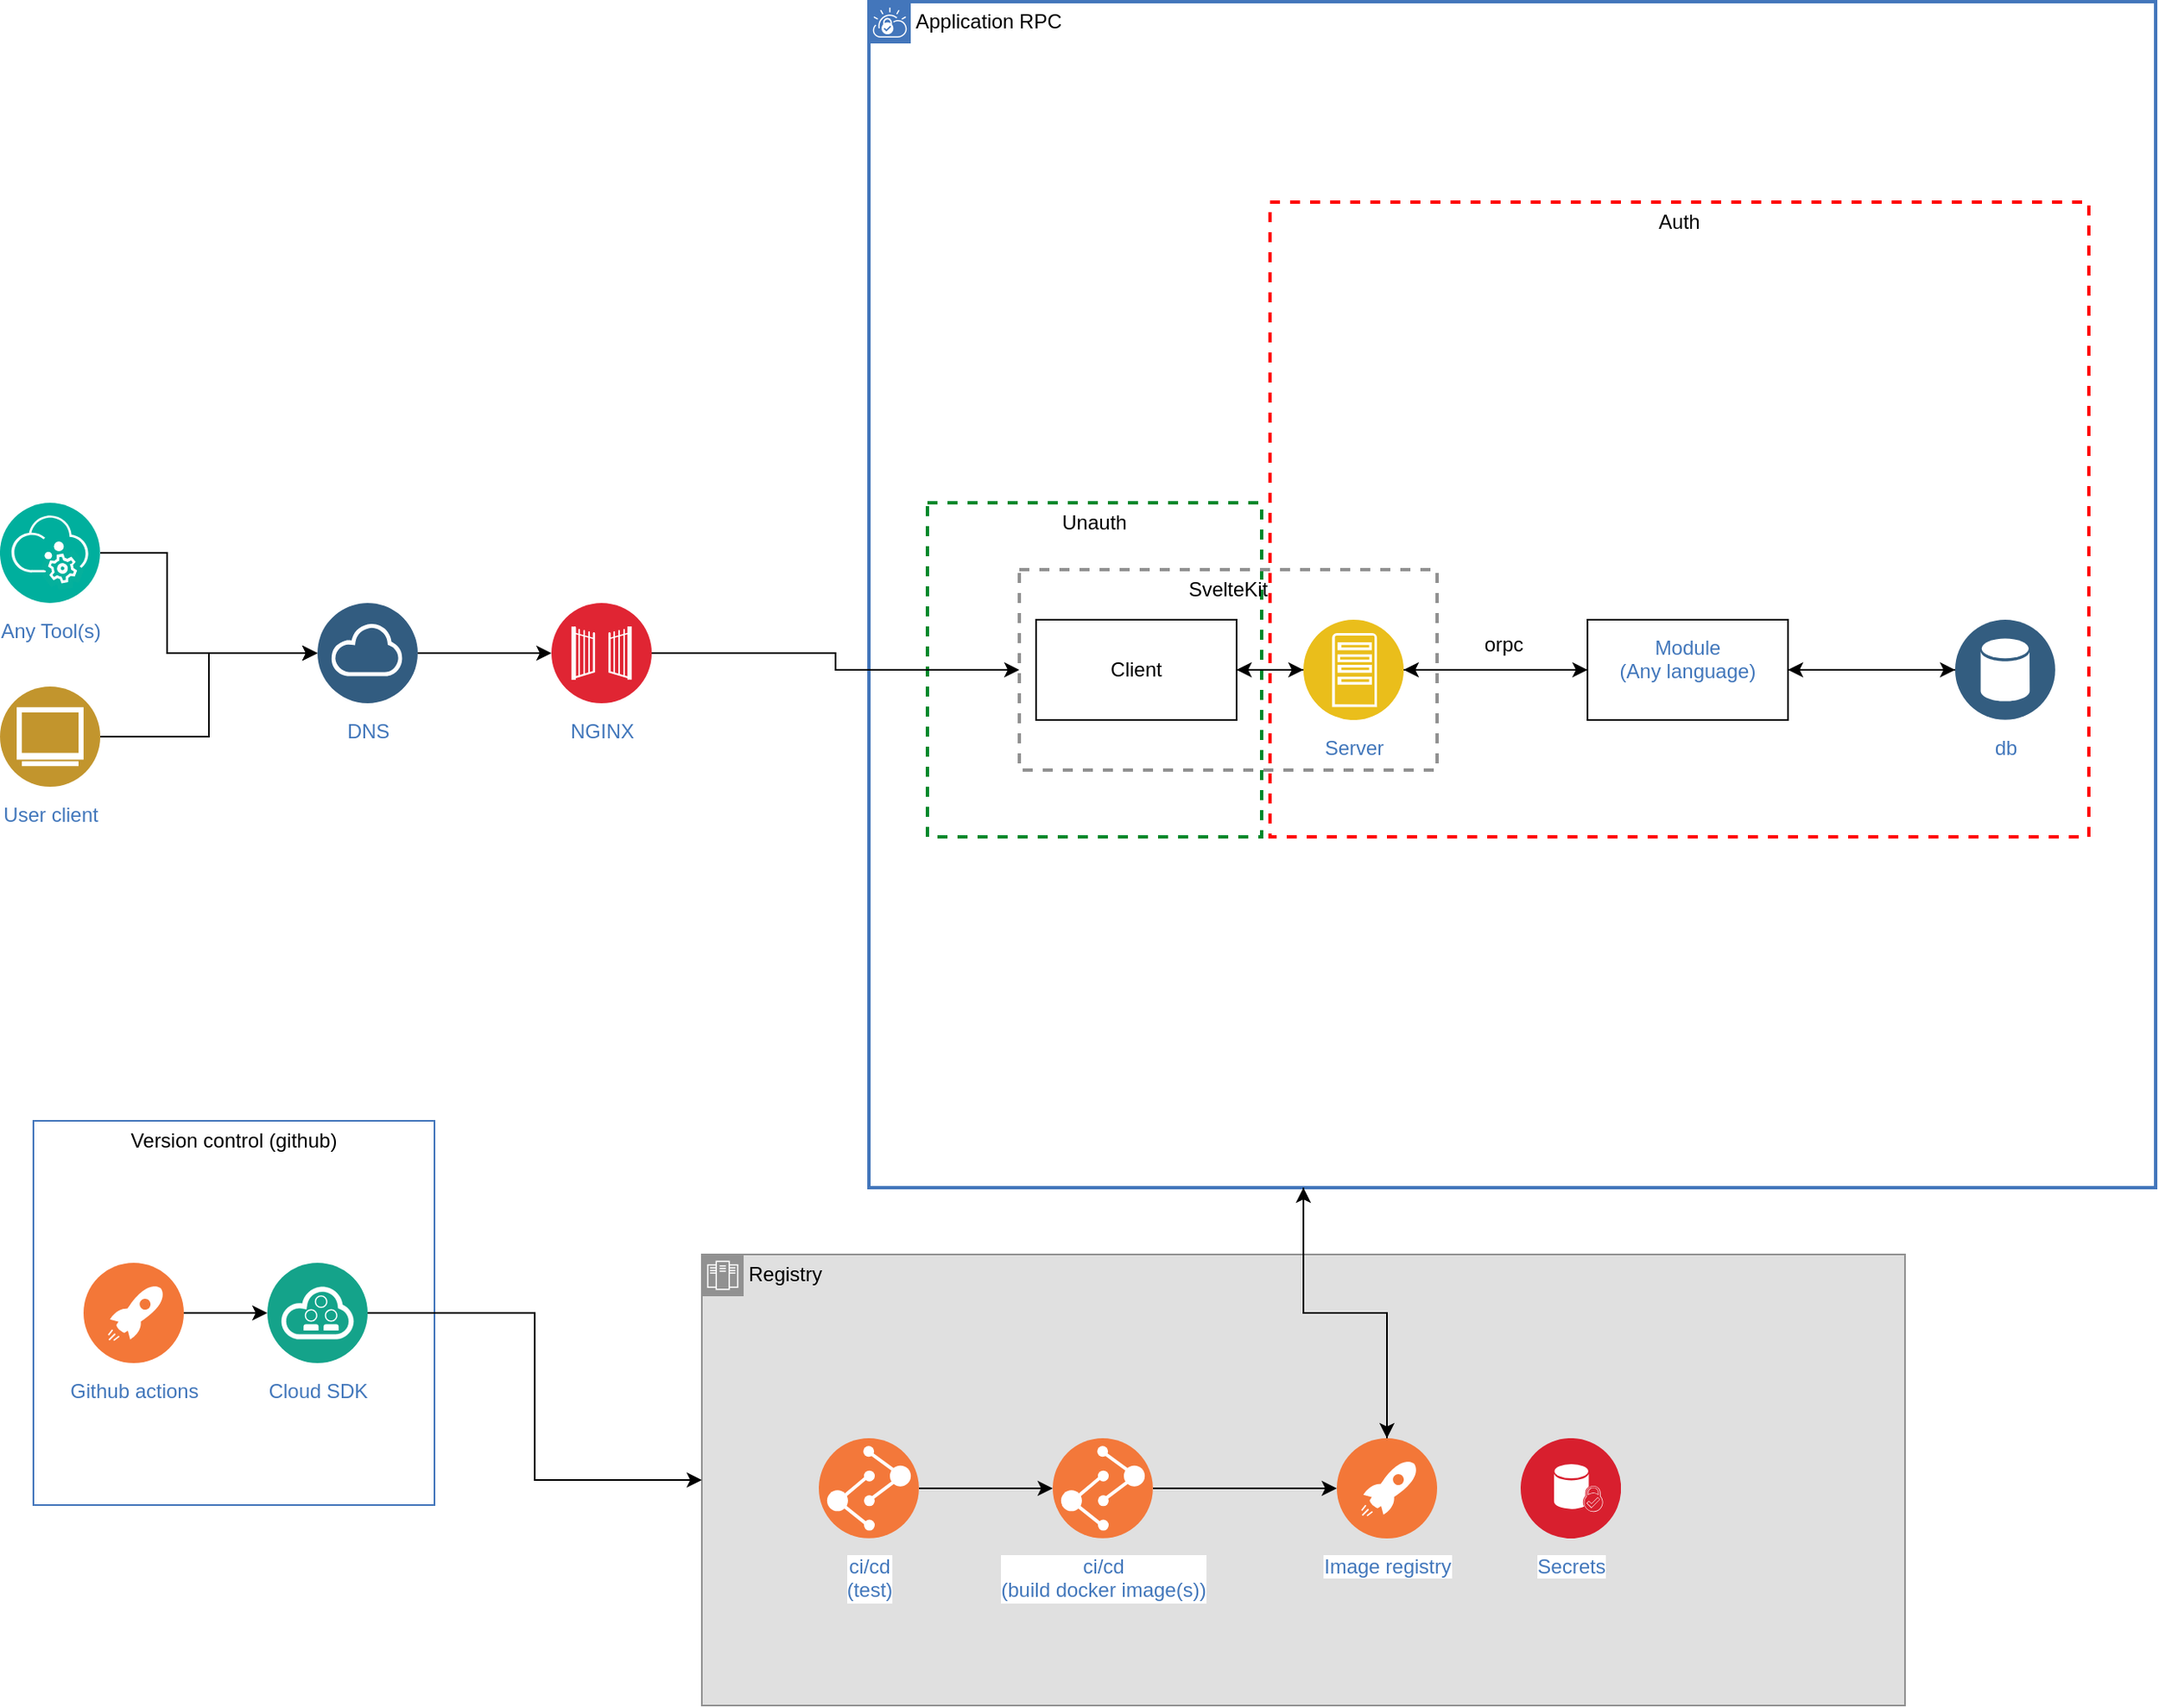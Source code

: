 <mxfile version="21.8.2" type="github">
  <diagram name="Page-1" id="RuflvZ6tXa0aQ7orhtj4">
    <mxGraphModel dx="2524" dy="789" grid="1" gridSize="10" guides="1" tooltips="1" connect="1" arrows="1" fold="1" page="1" pageScale="1" pageWidth="850" pageHeight="1100" math="0" shadow="0">
      <root>
        <mxCell id="0" />
        <mxCell id="1" parent="0" />
        <mxCell id="FXT5UADmk7Ru6K4PjMyP-35" value="Application RPC" style="shape=mxgraph.ibm.box;prType=vpc;fontStyle=0;verticalAlign=top;align=left;spacingLeft=32;spacingTop=4;fillColor=none;rounded=0;whiteSpace=wrap;html=1;strokeColor=#4376BB;strokeWidth=2;dashed=0;container=1;spacing=-4;collapsible=0;expand=0;recursiveResize=0;" parent="1" vertex="1">
          <mxGeometry x="290" y="230" width="770" height="710" as="geometry" />
        </mxCell>
        <mxCell id="FXT5UADmk7Ru6K4PjMyP-26" value="Registry" style="shape=mxgraph.ibm.box;prType=zone;fontStyle=0;verticalAlign=top;align=left;spacingLeft=32;spacingTop=4;fillColor=#E0E0E0;rounded=0;whiteSpace=wrap;html=1;strokeColor=#919191;strokeWidth=1;dashed=0;container=1;spacing=-4;collapsible=0;expand=0;recursiveResize=0;" parent="1" vertex="1">
          <mxGeometry x="190" y="980" width="720" height="270" as="geometry" />
        </mxCell>
        <mxCell id="FXT5UADmk7Ru6K4PjMyP-29" value="" style="edgeStyle=orthogonalEdgeStyle;rounded=0;orthogonalLoop=1;jettySize=auto;html=1;" parent="FXT5UADmk7Ru6K4PjMyP-26" source="FXT5UADmk7Ru6K4PjMyP-27" target="FXT5UADmk7Ru6K4PjMyP-28" edge="1">
          <mxGeometry relative="1" as="geometry" />
        </mxCell>
        <mxCell id="FXT5UADmk7Ru6K4PjMyP-27" value="ci/cd&lt;br&gt;(test)" style="image;aspect=fixed;perimeter=ellipsePerimeter;html=1;align=center;shadow=0;dashed=0;fontColor=#4277BB;labelBackgroundColor=default;fontSize=12;spacingTop=3;image=img/lib/ibm/devops/build_test.svg;" parent="FXT5UADmk7Ru6K4PjMyP-26" vertex="1">
          <mxGeometry x="70" y="110" width="60" height="60" as="geometry" />
        </mxCell>
        <mxCell id="FXT5UADmk7Ru6K4PjMyP-33" style="edgeStyle=orthogonalEdgeStyle;rounded=0;orthogonalLoop=1;jettySize=auto;html=1;" parent="FXT5UADmk7Ru6K4PjMyP-26" source="FXT5UADmk7Ru6K4PjMyP-28" target="FXT5UADmk7Ru6K4PjMyP-32" edge="1">
          <mxGeometry relative="1" as="geometry" />
        </mxCell>
        <mxCell id="FXT5UADmk7Ru6K4PjMyP-28" value="ci/cd&lt;br&gt;(build docker image(s))" style="image;aspect=fixed;perimeter=ellipsePerimeter;html=1;align=center;shadow=0;dashed=0;fontColor=#4277BB;labelBackgroundColor=default;fontSize=12;spacingTop=3;image=img/lib/ibm/devops/build_test.svg;" parent="FXT5UADmk7Ru6K4PjMyP-26" vertex="1">
          <mxGeometry x="210" y="110" width="60" height="60" as="geometry" />
        </mxCell>
        <mxCell id="FXT5UADmk7Ru6K4PjMyP-32" value="Image registry" style="image;aspect=fixed;perimeter=ellipsePerimeter;html=1;align=center;shadow=0;dashed=0;fontColor=#4277BB;labelBackgroundColor=default;fontSize=12;spacingTop=3;image=img/lib/ibm/devops/continuous_deploy.svg;" parent="FXT5UADmk7Ru6K4PjMyP-26" vertex="1">
          <mxGeometry x="380" y="110" width="60" height="60" as="geometry" />
        </mxCell>
        <mxCell id="FXT5UADmk7Ru6K4PjMyP-34" value="Secrets" style="image;aspect=fixed;perimeter=ellipsePerimeter;html=1;align=center;shadow=0;dashed=0;fontColor=#4277BB;labelBackgroundColor=default;fontSize=12;spacingTop=3;image=img/lib/ibm/security/data_security.svg;" parent="FXT5UADmk7Ru6K4PjMyP-26" vertex="1">
          <mxGeometry x="490" y="110" width="60" height="60" as="geometry" />
        </mxCell>
        <mxCell id="FXT5UADmk7Ru6K4PjMyP-37" style="edgeStyle=orthogonalEdgeStyle;rounded=0;orthogonalLoop=1;jettySize=auto;html=1;entryX=0.5;entryY=0;entryDx=0;entryDy=0;" parent="1" source="FXT5UADmk7Ru6K4PjMyP-35" target="FXT5UADmk7Ru6K4PjMyP-32" edge="1">
          <mxGeometry relative="1" as="geometry">
            <Array as="points">
              <mxPoint x="550" y="1015" />
              <mxPoint x="600" y="1015" />
            </Array>
          </mxGeometry>
        </mxCell>
        <mxCell id="FXT5UADmk7Ru6K4PjMyP-1" value="User client" style="image;aspect=fixed;perimeter=ellipsePerimeter;html=1;align=center;shadow=0;dashed=0;fontColor=#4277BB;labelBackgroundColor=default;fontSize=12;spacingTop=3;image=img/lib/ibm/users/browser.svg;" parent="1" vertex="1">
          <mxGeometry x="-230" y="640" width="60" height="60" as="geometry" />
        </mxCell>
        <mxCell id="FXT5UADmk7Ru6K4PjMyP-3" value="Unauth" style="fontStyle=0;verticalAlign=top;align=center;spacingTop=-2;fillColor=none;rounded=0;whiteSpace=wrap;html=1;strokeColor=#00882B;strokeWidth=2;dashed=1;container=1;collapsible=0;expand=0;recursiveResize=0;" parent="1" vertex="1">
          <mxGeometry x="325" y="530" width="200" height="200" as="geometry" />
        </mxCell>
        <mxCell id="FXT5UADmk7Ru6K4PjMyP-10" value="Client" style="rounded=0;whiteSpace=wrap;html=1;" parent="FXT5UADmk7Ru6K4PjMyP-3" vertex="1">
          <mxGeometry x="65" y="70" width="120" height="60" as="geometry" />
        </mxCell>
        <mxCell id="iE4-nbqil32B_MJ5-UL7-2" style="edgeStyle=orthogonalEdgeStyle;rounded=0;orthogonalLoop=1;jettySize=auto;html=1;" edge="1" parent="1" source="FXT5UADmk7Ru6K4PjMyP-6" target="FXT5UADmk7Ru6K4PjMyP-45">
          <mxGeometry relative="1" as="geometry" />
        </mxCell>
        <mxCell id="FXT5UADmk7Ru6K4PjMyP-6" value="&lt;div&gt;NGINX&lt;/div&gt;" style="image;aspect=fixed;perimeter=ellipsePerimeter;html=1;align=center;shadow=0;dashed=0;fontColor=#4277BB;labelBackgroundColor=default;fontSize=12;spacingTop=3;image=img/lib/ibm/security/gateway.svg;" parent="1" vertex="1">
          <mxGeometry x="100" y="590" width="60" height="60" as="geometry" />
        </mxCell>
        <mxCell id="FXT5UADmk7Ru6K4PjMyP-17" style="edgeStyle=orthogonalEdgeStyle;rounded=0;orthogonalLoop=1;jettySize=auto;html=1;entryX=0;entryY=0.5;entryDx=0;entryDy=0;" parent="1" source="FXT5UADmk7Ru6K4PjMyP-12" target="FXT5UADmk7Ru6K4PjMyP-14" edge="1">
          <mxGeometry relative="1" as="geometry">
            <mxPoint x="-100" y="340" as="sourcePoint" />
            <Array as="points">
              <mxPoint x="-130" y="560" />
              <mxPoint x="-130" y="620" />
            </Array>
          </mxGeometry>
        </mxCell>
        <mxCell id="FXT5UADmk7Ru6K4PjMyP-12" value="Any Tool(s)" style="image;aspect=fixed;perimeter=ellipsePerimeter;html=1;align=center;shadow=0;dashed=0;fontColor=#4277BB;labelBackgroundColor=default;fontSize=12;spacingTop=3;image=img/lib/ibm/management/data_services.svg;" parent="1" vertex="1">
          <mxGeometry x="-230" y="530" width="60" height="60" as="geometry" />
        </mxCell>
        <mxCell id="iE4-nbqil32B_MJ5-UL7-1" style="edgeStyle=orthogonalEdgeStyle;rounded=0;orthogonalLoop=1;jettySize=auto;html=1;entryX=0;entryY=0.5;entryDx=0;entryDy=0;" edge="1" parent="1" source="FXT5UADmk7Ru6K4PjMyP-14" target="FXT5UADmk7Ru6K4PjMyP-6">
          <mxGeometry relative="1" as="geometry" />
        </mxCell>
        <mxCell id="FXT5UADmk7Ru6K4PjMyP-14" value="DNS" style="image;aspect=fixed;perimeter=ellipsePerimeter;html=1;align=center;shadow=0;dashed=0;fontColor=#4277BB;labelBackgroundColor=default;fontSize=12;spacingTop=3;image=img/lib/ibm/data/cloud.svg;" parent="1" vertex="1">
          <mxGeometry x="-40" y="590" width="60" height="60" as="geometry" />
        </mxCell>
        <mxCell id="FXT5UADmk7Ru6K4PjMyP-15" style="edgeStyle=orthogonalEdgeStyle;rounded=0;orthogonalLoop=1;jettySize=auto;html=1;entryX=0;entryY=0.5;entryDx=0;entryDy=0;" parent="1" source="FXT5UADmk7Ru6K4PjMyP-1" target="FXT5UADmk7Ru6K4PjMyP-14" edge="1">
          <mxGeometry relative="1" as="geometry" />
        </mxCell>
        <mxCell id="FXT5UADmk7Ru6K4PjMyP-23" value="&lt;div&gt;Version control (github)&lt;/div&gt;" style="fontStyle=0;verticalAlign=top;align=center;spacingTop=-2;fillColor=none;rounded=0;whiteSpace=wrap;html=1;strokeColor=#4376BB;strokeWidth=1;dashed=0;container=1;collapsible=0;expand=0;recursiveResize=0;" parent="1" vertex="1">
          <mxGeometry x="-210" y="900" width="240" height="230" as="geometry" />
        </mxCell>
        <mxCell id="FXT5UADmk7Ru6K4PjMyP-38" style="edgeStyle=orthogonalEdgeStyle;rounded=0;orthogonalLoop=1;jettySize=auto;html=1;" parent="FXT5UADmk7Ru6K4PjMyP-23" source="FXT5UADmk7Ru6K4PjMyP-24" target="FXT5UADmk7Ru6K4PjMyP-25" edge="1">
          <mxGeometry relative="1" as="geometry" />
        </mxCell>
        <mxCell id="FXT5UADmk7Ru6K4PjMyP-24" value="Github actions" style="image;aspect=fixed;perimeter=ellipsePerimeter;html=1;align=center;shadow=0;dashed=0;fontColor=#4277BB;labelBackgroundColor=default;fontSize=12;spacingTop=3;image=img/lib/ibm/devops/continuous_deploy.svg;" parent="FXT5UADmk7Ru6K4PjMyP-23" vertex="1">
          <mxGeometry x="30" y="85" width="60" height="60" as="geometry" />
        </mxCell>
        <mxCell id="FXT5UADmk7Ru6K4PjMyP-25" value="Cloud SDK" style="image;aspect=fixed;perimeter=ellipsePerimeter;html=1;align=center;shadow=0;dashed=0;fontColor=#4277BB;labelBackgroundColor=default;fontSize=12;spacingTop=3;image=img/lib/ibm/management/cloud_management.svg;" parent="FXT5UADmk7Ru6K4PjMyP-23" vertex="1">
          <mxGeometry x="140" y="85" width="60" height="60" as="geometry" />
        </mxCell>
        <mxCell id="FXT5UADmk7Ru6K4PjMyP-36" style="edgeStyle=orthogonalEdgeStyle;rounded=0;orthogonalLoop=1;jettySize=auto;html=1;" parent="1" source="FXT5UADmk7Ru6K4PjMyP-32" edge="1">
          <mxGeometry relative="1" as="geometry">
            <mxPoint x="550" y="940" as="targetPoint" />
            <Array as="points">
              <mxPoint x="600" y="1015" />
              <mxPoint x="550" y="1015" />
              <mxPoint x="550" y="940" />
            </Array>
          </mxGeometry>
        </mxCell>
        <mxCell id="FXT5UADmk7Ru6K4PjMyP-39" style="edgeStyle=orthogonalEdgeStyle;rounded=0;orthogonalLoop=1;jettySize=auto;html=1;" parent="1" source="FXT5UADmk7Ru6K4PjMyP-25" target="FXT5UADmk7Ru6K4PjMyP-26" edge="1">
          <mxGeometry relative="1" as="geometry" />
        </mxCell>
        <mxCell id="FXT5UADmk7Ru6K4PjMyP-43" style="edgeStyle=orthogonalEdgeStyle;rounded=0;orthogonalLoop=1;jettySize=auto;html=1;" parent="1" source="FXT5UADmk7Ru6K4PjMyP-10" target="FXT5UADmk7Ru6K4PjMyP-13" edge="1">
          <mxGeometry relative="1" as="geometry" />
        </mxCell>
        <mxCell id="FXT5UADmk7Ru6K4PjMyP-44" style="edgeStyle=orthogonalEdgeStyle;rounded=0;orthogonalLoop=1;jettySize=auto;html=1;" parent="1" source="FXT5UADmk7Ru6K4PjMyP-13" target="FXT5UADmk7Ru6K4PjMyP-10" edge="1">
          <mxGeometry relative="1" as="geometry" />
        </mxCell>
        <mxCell id="FXT5UADmk7Ru6K4PjMyP-5" value="Auth" style="fontStyle=0;verticalAlign=top;align=center;spacingTop=-2;fillColor=none;rounded=0;whiteSpace=wrap;html=1;strokeColor=#FF0000;strokeWidth=2;dashed=1;container=1;collapsible=0;expand=0;recursiveResize=0;" parent="1" vertex="1">
          <mxGeometry x="530" y="350" width="490" height="380" as="geometry" />
        </mxCell>
        <mxCell id="FXT5UADmk7Ru6K4PjMyP-45" value="SvelteKit" style="fontStyle=0;verticalAlign=top;align=center;spacingTop=-2;fillColor=none;rounded=0;whiteSpace=wrap;html=1;strokeColor=#919191;strokeWidth=2;dashed=1;container=1;collapsible=0;expand=0;recursiveResize=0;" parent="FXT5UADmk7Ru6K4PjMyP-5" vertex="1">
          <mxGeometry x="-150" y="220" width="250" height="120" as="geometry" />
        </mxCell>
        <mxCell id="sj4hk3YmkgsPBmdAbHtZ-4" value="" style="edgeStyle=orthogonalEdgeStyle;rounded=0;orthogonalLoop=1;jettySize=auto;html=1;" parent="FXT5UADmk7Ru6K4PjMyP-5" source="FXT5UADmk7Ru6K4PjMyP-13" target="sj4hk3YmkgsPBmdAbHtZ-3" edge="1">
          <mxGeometry relative="1" as="geometry" />
        </mxCell>
        <mxCell id="FXT5UADmk7Ru6K4PjMyP-13" value="Server" style="image;aspect=fixed;perimeter=ellipsePerimeter;html=1;align=center;shadow=0;dashed=0;fontColor=#4277BB;labelBackgroundColor=default;fontSize=12;spacingTop=3;image=img/lib/ibm/applications/app_server.svg;" parent="FXT5UADmk7Ru6K4PjMyP-5" vertex="1">
          <mxGeometry x="20" y="250" width="60" height="60" as="geometry" />
        </mxCell>
        <mxCell id="sj4hk3YmkgsPBmdAbHtZ-6" style="edgeStyle=orthogonalEdgeStyle;rounded=0;orthogonalLoop=1;jettySize=auto;html=1;entryX=0;entryY=0.5;entryDx=0;entryDy=0;" parent="FXT5UADmk7Ru6K4PjMyP-5" source="sj4hk3YmkgsPBmdAbHtZ-3" target="sj4hk3YmkgsPBmdAbHtZ-5" edge="1">
          <mxGeometry relative="1" as="geometry" />
        </mxCell>
        <mxCell id="sj4hk3YmkgsPBmdAbHtZ-8" style="edgeStyle=orthogonalEdgeStyle;rounded=0;orthogonalLoop=1;jettySize=auto;html=1;entryX=1;entryY=0.5;entryDx=0;entryDy=0;" parent="FXT5UADmk7Ru6K4PjMyP-5" source="sj4hk3YmkgsPBmdAbHtZ-3" target="FXT5UADmk7Ru6K4PjMyP-13" edge="1">
          <mxGeometry relative="1" as="geometry" />
        </mxCell>
        <mxCell id="sj4hk3YmkgsPBmdAbHtZ-3" value="Module&lt;br&gt;&lt;div&gt;(Any language)&lt;br&gt;&lt;/div&gt;" style="whiteSpace=wrap;html=1;verticalAlign=top;fontColor=#4277BB;labelBackgroundColor=default;shadow=0;dashed=0;spacingTop=3;" parent="FXT5UADmk7Ru6K4PjMyP-5" vertex="1">
          <mxGeometry x="190" y="250" width="120" height="60" as="geometry" />
        </mxCell>
        <mxCell id="sj4hk3YmkgsPBmdAbHtZ-7" style="edgeStyle=orthogonalEdgeStyle;rounded=0;orthogonalLoop=1;jettySize=auto;html=1;entryX=1;entryY=0.5;entryDx=0;entryDy=0;" parent="FXT5UADmk7Ru6K4PjMyP-5" source="sj4hk3YmkgsPBmdAbHtZ-5" target="sj4hk3YmkgsPBmdAbHtZ-3" edge="1">
          <mxGeometry relative="1" as="geometry" />
        </mxCell>
        <mxCell id="sj4hk3YmkgsPBmdAbHtZ-5" value="db" style="image;aspect=fixed;perimeter=ellipsePerimeter;html=1;align=center;shadow=0;dashed=0;fontColor=#4277BB;labelBackgroundColor=default;fontSize=12;spacingTop=3;image=img/lib/ibm/data/data_services.svg;" parent="FXT5UADmk7Ru6K4PjMyP-5" vertex="1">
          <mxGeometry x="410" y="250" width="60" height="60" as="geometry" />
        </mxCell>
        <mxCell id="sj4hk3YmkgsPBmdAbHtZ-9" value="orpc" style="text;html=1;strokeColor=none;fillColor=none;align=center;verticalAlign=middle;whiteSpace=wrap;rounded=0;" parent="FXT5UADmk7Ru6K4PjMyP-5" vertex="1">
          <mxGeometry x="110" y="250" width="60" height="30" as="geometry" />
        </mxCell>
      </root>
    </mxGraphModel>
  </diagram>
</mxfile>
